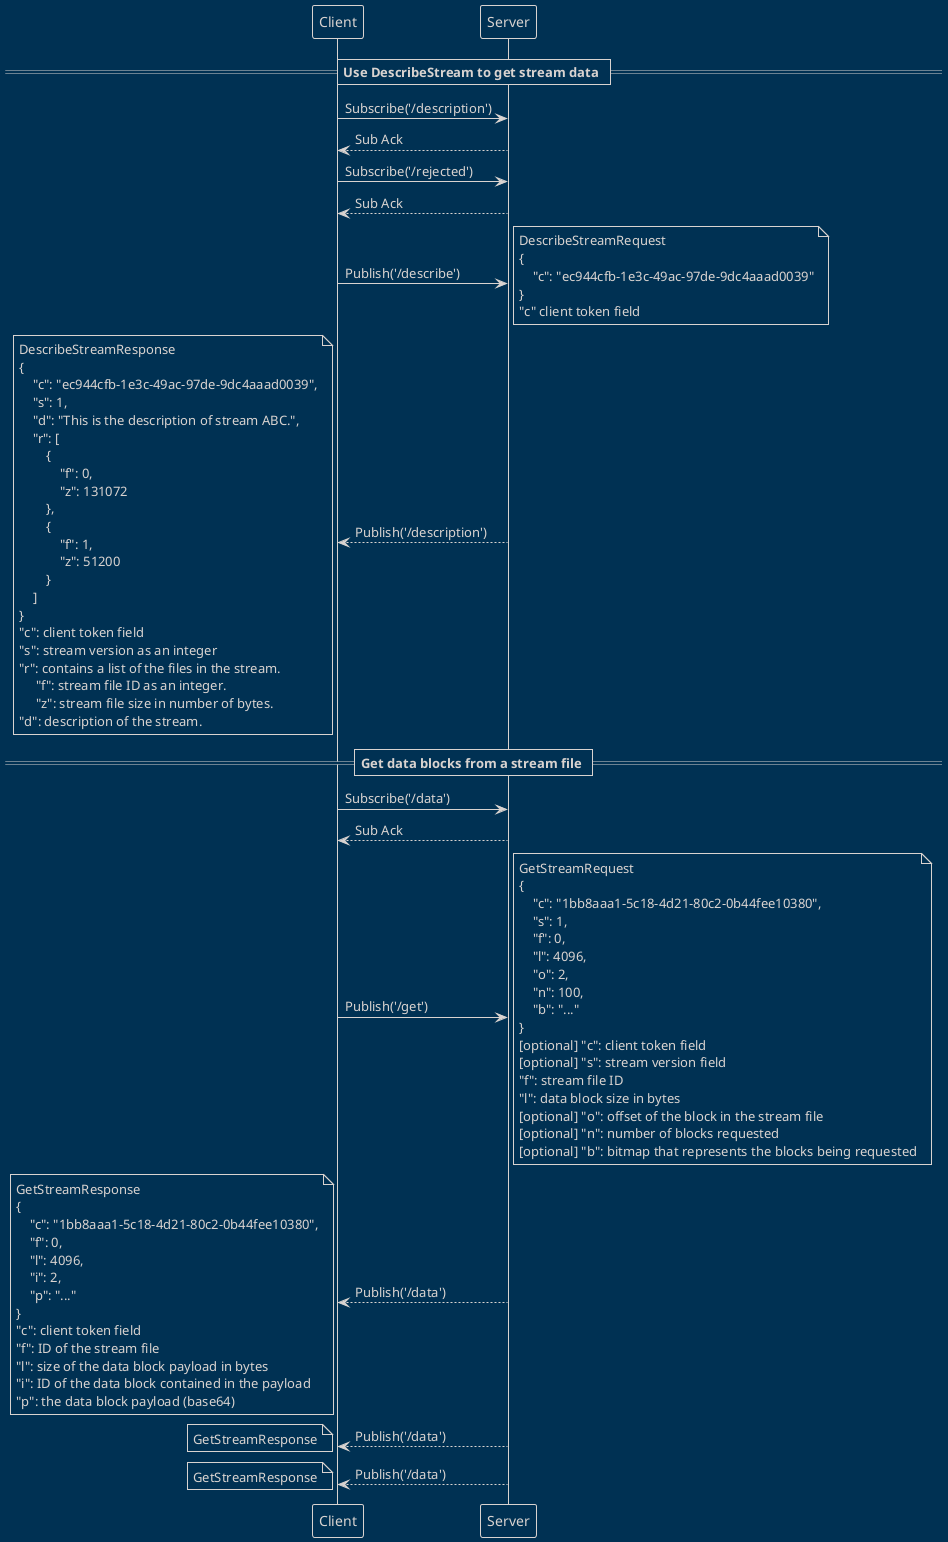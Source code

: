 @startuml
!theme blueprint
== Use DescribeStream to get stream data ==
Client -> Server: Subscribe('/description')
Server --> Client: Sub Ack
Client -> Server: Subscribe('/rejected')
Server --> Client: Sub Ack
Client -> Server: Publish('/describe')
note right
DescribeStreamRequest
{
    "c": "ec944cfb-1e3c-49ac-97de-9dc4aaad0039"
}
"c" client token field
end note
Server --> Client: Publish('/description')
note left
DescribeStreamResponse
{
    "c": "ec944cfb-1e3c-49ac-97de-9dc4aaad0039",
    "s": 1,
    "d": "This is the description of stream ABC.",
    "r": [
        {
            "f": 0,
            "z": 131072
        },
        {
            "f": 1,
            "z": 51200
        }
    ]
}
"c": client token field
"s": stream version as an integer
"r": contains a list of the files in the stream.
     "f": stream file ID as an integer.
     "z": stream file size in number of bytes.
"d": description of the stream.
end note
== Get data blocks from a stream file ==
Client -> Server: Subscribe('/data')
Server --> Client: Sub Ack
Client -> Server: Publish('/get')
note right
GetStreamRequest
{
    "c": "1bb8aaa1-5c18-4d21-80c2-0b44fee10380",
    "s": 1,
    "f": 0,
    "l": 4096,
    "o": 2,
    "n": 100,
    "b": "..."
}
[optional] "c": client token field
[optional] "s": stream version field
"f": stream file ID
"l": data block size in bytes
[optional] "o": offset of the block in the stream file
[optional] "n": number of blocks requested
[optional] "b": bitmap that represents the blocks being requested
end note
Server --> Client: Publish('/data')
note left
GetStreamResponse
{
    "c": "1bb8aaa1-5c18-4d21-80c2-0b44fee10380",
    "f": 0,
    "l": 4096,
    "i": 2,
    "p": "..."
}
"c": client token field
"f": ID of the stream file
"l": size of the data block payload in bytes
"i": ID of the data block contained in the payload
"p": the data block payload (base64)
end note
Server --> Client: Publish('/data')
note left
GetStreamResponse
end note
Server --> Client: Publish('/data')
note left
GetStreamResponse
end note
@enduml
